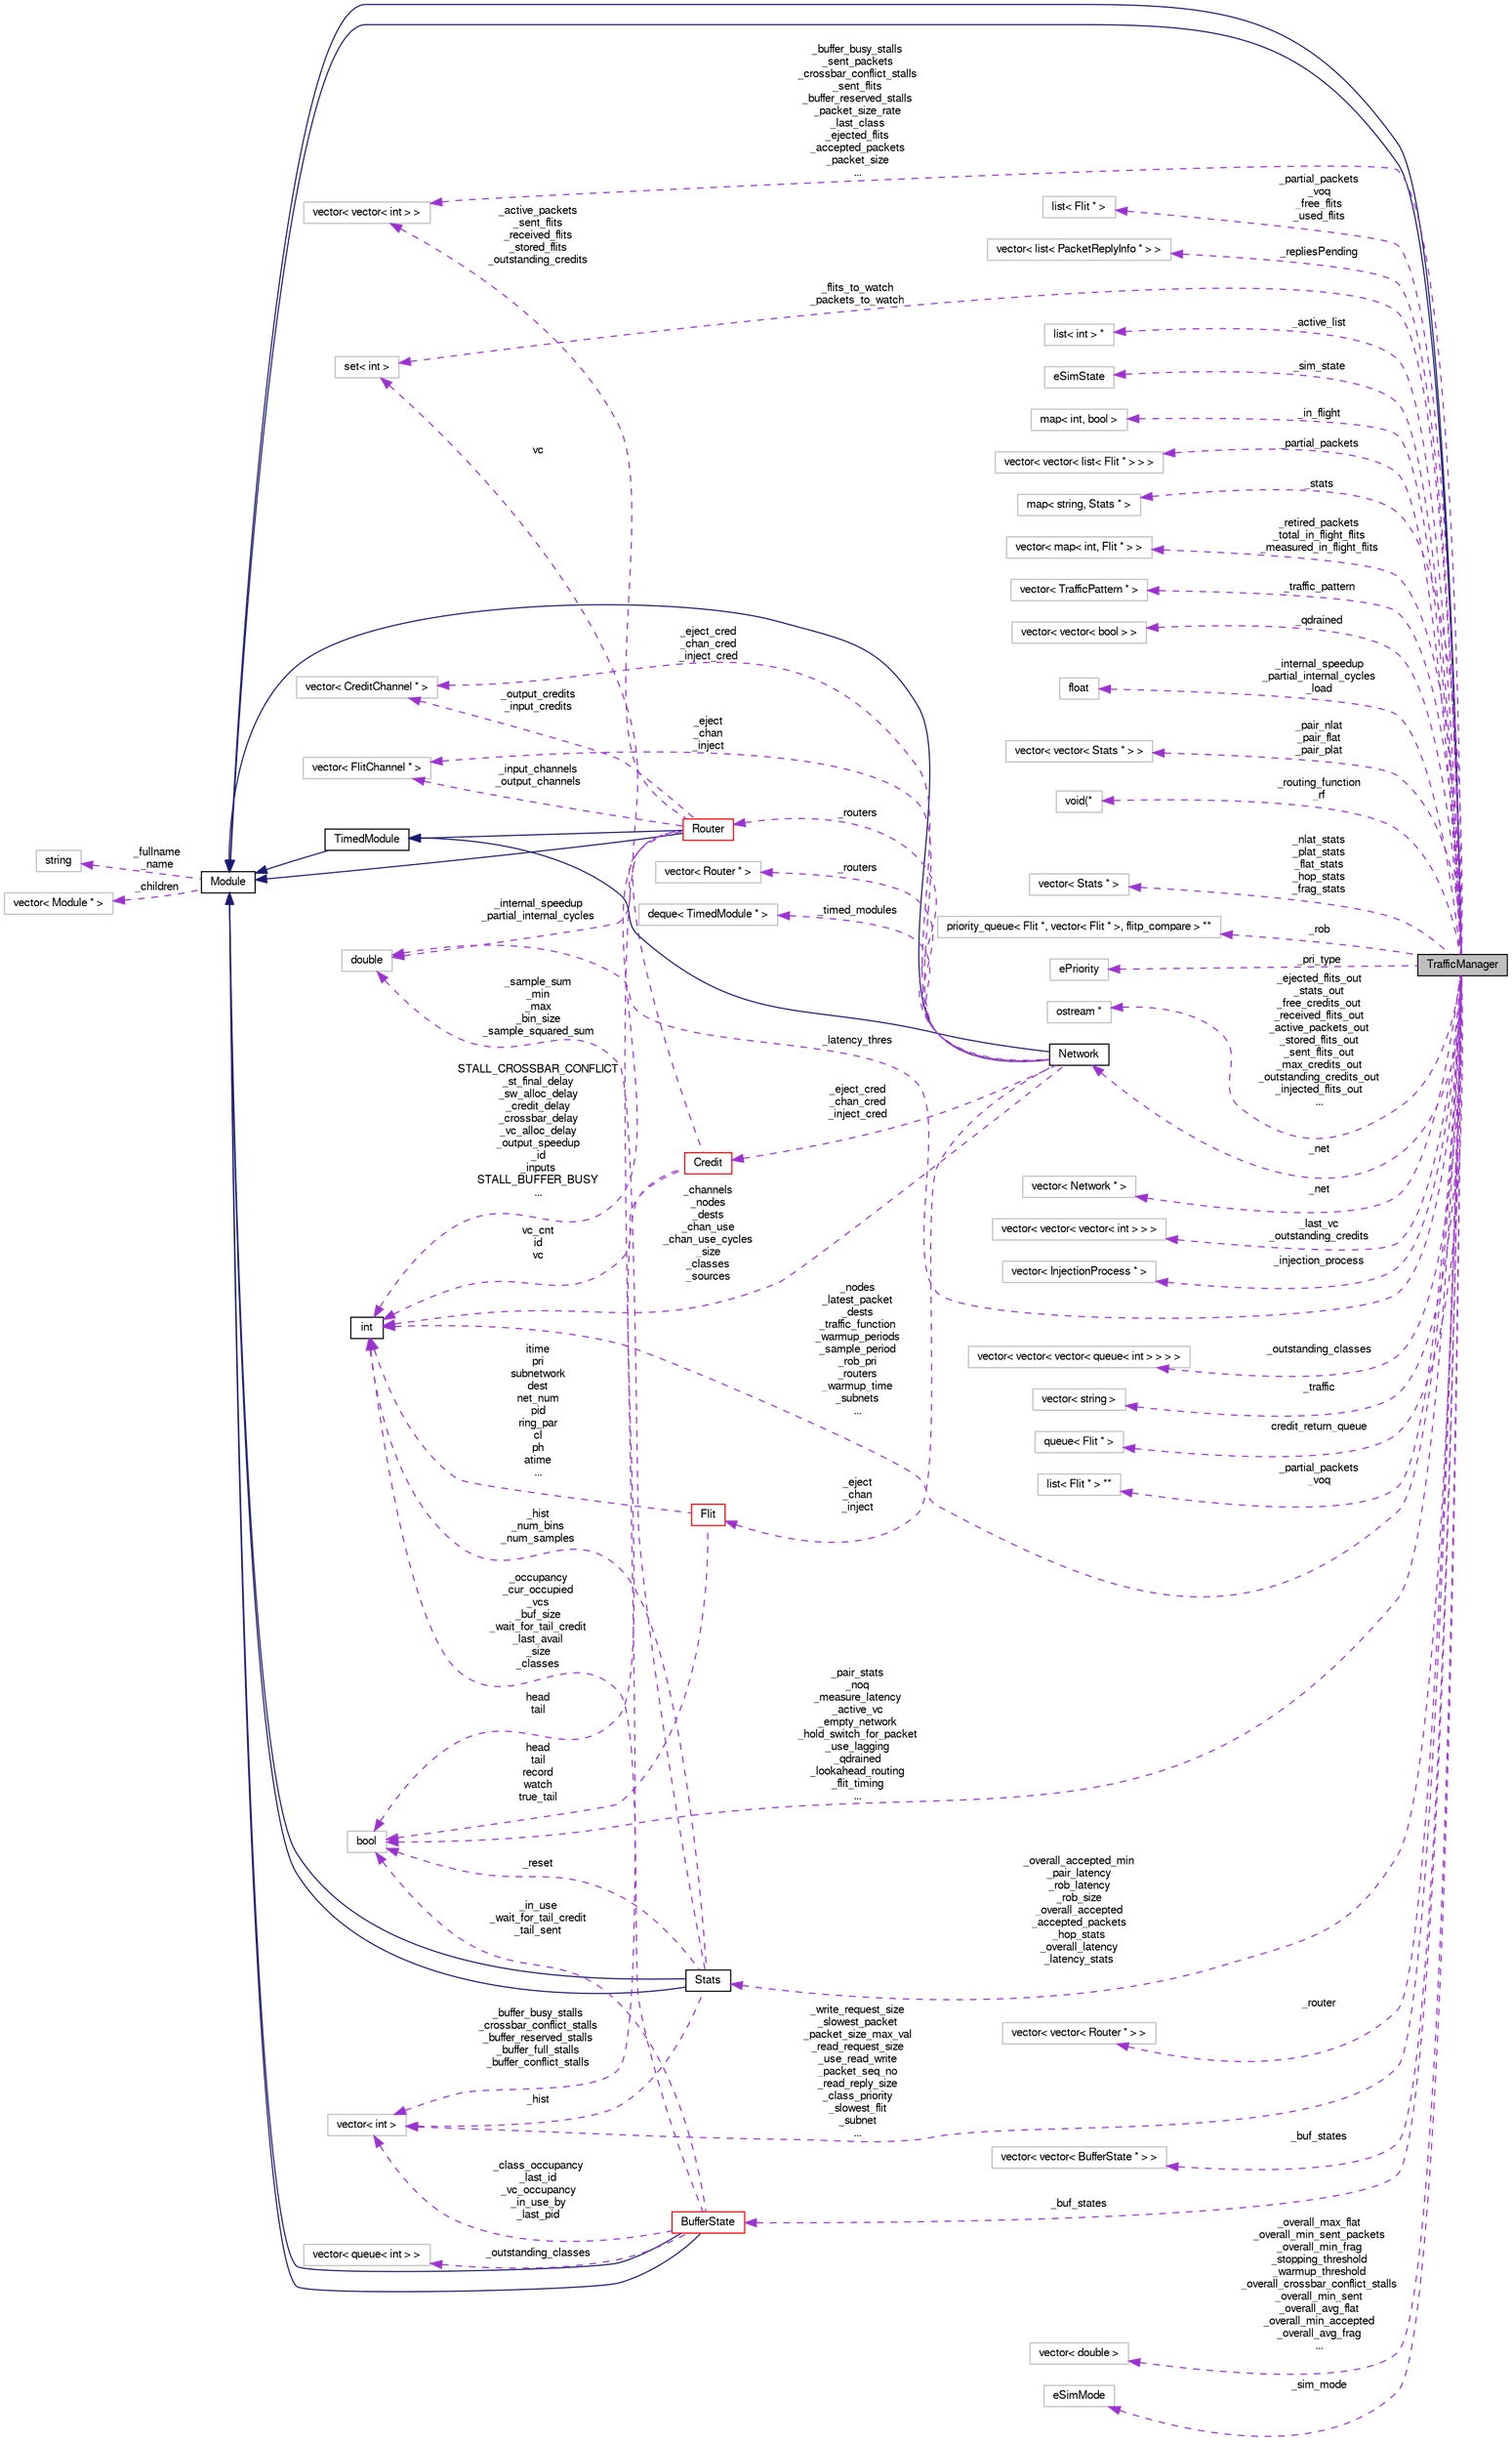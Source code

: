 digraph G
{
  bgcolor="transparent";
  edge [fontname="FreeSans",fontsize="10",labelfontname="FreeSans",labelfontsize="10"];
  node [fontname="FreeSans",fontsize="10",shape=record];
  rankdir=LR;
  Node1 [label="TrafficManager",height=0.2,width=0.4,color="black", fillcolor="grey75", style="filled" fontcolor="black"];
  Node2 -> Node1 [dir=back,color="midnightblue",fontsize="10",style="solid",fontname="FreeSans"];
  Node2 [label="Module",height=0.2,width=0.4,color="black",URL="$classModule.html"];
  Node3 -> Node2 [dir=back,color="darkorchid3",fontsize="10",style="dashed",label="_fullname\n_name",fontname="FreeSans"];
  Node3 [label="string",height=0.2,width=0.4,color="grey75"];
  Node4 -> Node2 [dir=back,color="darkorchid3",fontsize="10",style="dashed",label="_children",fontname="FreeSans"];
  Node4 [label="vector\< Module * \>",height=0.2,width=0.4,color="grey75"];
  Node2 -> Node1 [dir=back,color="midnightblue",fontsize="10",style="solid",fontname="FreeSans"];
  Node5 -> Node1 [dir=back,color="darkorchid3",fontsize="10",style="dashed",label="_buffer_busy_stalls\n_sent_packets\n_crossbar_conflict_stalls\n_sent_flits\n_buffer_reserved_stalls\n_packet_size_rate\n_last_class\n_ejected_flits\n_accepted_packets\n_packet_size\n...",fontname="FreeSans"];
  Node5 [label="vector\< vector\< int \> \>",height=0.2,width=0.4,color="grey75"];
  Node6 -> Node1 [dir=back,color="darkorchid3",fontsize="10",style="dashed",label="_partial_packets\n_voq\n_free_flits\n_used_flits",fontname="FreeSans"];
  Node6 [label="list\< Flit * \>",height=0.2,width=0.4,color="grey75"];
  Node7 -> Node1 [dir=back,color="darkorchid3",fontsize="10",style="dashed",label="_repliesPending",fontname="FreeSans"];
  Node7 [label="vector\< list\< PacketReplyInfo * \> \>",height=0.2,width=0.4,color="grey75"];
  Node8 -> Node1 [dir=back,color="darkorchid3",fontsize="10",style="dashed",label="_latency_thres",fontname="FreeSans"];
  Node8 [label="double",height=0.2,width=0.4,color="grey75"];
  Node9 -> Node1 [dir=back,color="darkorchid3",fontsize="10",style="dashed",label="_active_list",fontname="FreeSans"];
  Node9 [label="list\< int \> *",height=0.2,width=0.4,color="grey75"];
  Node10 -> Node1 [dir=back,color="darkorchid3",fontsize="10",style="dashed",label="_sim_state",fontname="FreeSans"];
  Node10 [label="eSimState",height=0.2,width=0.4,color="grey75"];
  Node11 -> Node1 [dir=back,color="darkorchid3",fontsize="10",style="dashed",label="_in_flight",fontname="FreeSans"];
  Node11 [label="map\< int, bool \>",height=0.2,width=0.4,color="grey75"];
  Node12 -> Node1 [dir=back,color="darkorchid3",fontsize="10",style="dashed",label="_partial_packets",fontname="FreeSans"];
  Node12 [label="vector\< vector\< list\< Flit * \> \> \>",height=0.2,width=0.4,color="grey75"];
  Node13 -> Node1 [dir=back,color="darkorchid3",fontsize="10",style="dashed",label="_stats",fontname="FreeSans"];
  Node13 [label="map\< string, Stats * \>",height=0.2,width=0.4,color="grey75"];
  Node14 -> Node1 [dir=back,color="darkorchid3",fontsize="10",style="dashed",label="_retired_packets\n_total_in_flight_flits\n_measured_in_flight_flits",fontname="FreeSans"];
  Node14 [label="vector\< map\< int, Flit * \> \>",height=0.2,width=0.4,color="grey75"];
  Node15 -> Node1 [dir=back,color="darkorchid3",fontsize="10",style="dashed",label="_traffic_pattern",fontname="FreeSans"];
  Node15 [label="vector\< TrafficPattern * \>",height=0.2,width=0.4,color="grey75"];
  Node16 -> Node1 [dir=back,color="darkorchid3",fontsize="10",style="dashed",label="_qdrained",fontname="FreeSans"];
  Node16 [label="vector\< vector\< bool \> \>",height=0.2,width=0.4,color="grey75"];
  Node17 -> Node1 [dir=back,color="darkorchid3",fontsize="10",style="dashed",label="_internal_speedup\n_partial_internal_cycles\n_load",fontname="FreeSans"];
  Node17 [label="float",height=0.2,width=0.4,color="grey75"];
  Node18 -> Node1 [dir=back,color="darkorchid3",fontsize="10",style="dashed",label="_pair_nlat\n_pair_flat\n_pair_plat",fontname="FreeSans"];
  Node18 [label="vector\< vector\< Stats * \> \>",height=0.2,width=0.4,color="grey75"];
  Node19 -> Node1 [dir=back,color="darkorchid3",fontsize="10",style="dashed",label="_routing_function\n_rf",fontname="FreeSans"];
  Node19 [label="void(*",height=0.2,width=0.4,color="grey75"];
  Node20 -> Node1 [dir=back,color="darkorchid3",fontsize="10",style="dashed",label="_nlat_stats\n_plat_stats\n_flat_stats\n_hop_stats\n_frag_stats",fontname="FreeSans"];
  Node20 [label="vector\< Stats * \>",height=0.2,width=0.4,color="grey75"];
  Node21 -> Node1 [dir=back,color="darkorchid3",fontsize="10",style="dashed",label="_rob",fontname="FreeSans"];
  Node21 [label="priority_queue\< Flit *, vector\< Flit * \>, flitp_compare \> **",height=0.2,width=0.4,color="grey75"];
  Node22 -> Node1 [dir=back,color="darkorchid3",fontsize="10",style="dashed",label="_pri_type",fontname="FreeSans"];
  Node22 [label="ePriority",height=0.2,width=0.4,color="grey75"];
  Node23 -> Node1 [dir=back,color="darkorchid3",fontsize="10",style="dashed",label="_ejected_flits_out\n_stats_out\n_free_credits_out\n_received_flits_out\n_active_packets_out\n_stored_flits_out\n_sent_flits_out\n_max_credits_out\n_outstanding_credits_out\n_injected_flits_out\n...",fontname="FreeSans"];
  Node23 [label="ostream *",height=0.2,width=0.4,color="grey75"];
  Node24 -> Node1 [dir=back,color="darkorchid3",fontsize="10",style="dashed",label="_flits_to_watch\n_packets_to_watch",fontname="FreeSans"];
  Node24 [label="set\< int \>",height=0.2,width=0.4,color="grey75"];
  Node25 -> Node1 [dir=back,color="darkorchid3",fontsize="10",style="dashed",label="_net",fontname="FreeSans"];
  Node25 [label="vector\< Network * \>",height=0.2,width=0.4,color="grey75"];
  Node26 -> Node1 [dir=back,color="darkorchid3",fontsize="10",style="dashed",label="_last_vc\n_outstanding_credits",fontname="FreeSans"];
  Node26 [label="vector\< vector\< vector\< int \> \> \>",height=0.2,width=0.4,color="grey75"];
  Node27 -> Node1 [dir=back,color="darkorchid3",fontsize="10",style="dashed",label="_injection_process",fontname="FreeSans"];
  Node27 [label="vector\< InjectionProcess * \>",height=0.2,width=0.4,color="grey75"];
  Node28 -> Node1 [dir=back,color="darkorchid3",fontsize="10",style="dashed",label="_nodes\n_latest_packet\n_dests\n_traffic_function\n_warmup_periods\n_sample_period\n_rob_pri\n_routers\n_warmup_time\n_subnets\n...",fontname="FreeSans"];
  Node28 [label="int",height=0.2,width=0.4,color="black",URL="$classint.html"];
  Node29 -> Node1 [dir=back,color="darkorchid3",fontsize="10",style="dashed",label="_outstanding_classes",fontname="FreeSans"];
  Node29 [label="vector\< vector\< vector\< queue\< int \> \> \> \>",height=0.2,width=0.4,color="grey75"];
  Node30 -> Node1 [dir=back,color="darkorchid3",fontsize="10",style="dashed",label="_traffic",fontname="FreeSans"];
  Node30 [label="vector\< string \>",height=0.2,width=0.4,color="grey75"];
  Node31 -> Node1 [dir=back,color="darkorchid3",fontsize="10",style="dashed",label="credit_return_queue",fontname="FreeSans"];
  Node31 [label="queue\< Flit * \>",height=0.2,width=0.4,color="grey75"];
  Node32 -> Node1 [dir=back,color="darkorchid3",fontsize="10",style="dashed",label="_partial_packets\n_voq",fontname="FreeSans"];
  Node32 [label="list\< Flit * \> **",height=0.2,width=0.4,color="grey75"];
  Node33 -> Node1 [dir=back,color="darkorchid3",fontsize="10",style="dashed",label="_pair_stats\n_noq\n_measure_latency\n_active_vc\n_empty_network\n_hold_switch_for_packet\n_use_lagging\n_qdrained\n_lookahead_routing\n_flit_timing\n...",fontname="FreeSans"];
  Node33 [label="bool",height=0.2,width=0.4,color="grey75"];
  Node34 -> Node1 [dir=back,color="darkorchid3",fontsize="10",style="dashed",label="_net",fontname="FreeSans"];
  Node34 [label="Network",height=0.2,width=0.4,color="black",URL="$classNetwork.html"];
  Node35 -> Node34 [dir=back,color="midnightblue",fontsize="10",style="solid",fontname="FreeSans"];
  Node35 [label="TimedModule",height=0.2,width=0.4,color="black",URL="$classTimedModule.html"];
  Node2 -> Node35 [dir=back,color="midnightblue",fontsize="10",style="solid",fontname="FreeSans"];
  Node2 -> Node34 [dir=back,color="midnightblue",fontsize="10",style="solid",fontname="FreeSans"];
  Node36 -> Node34 [dir=back,color="darkorchid3",fontsize="10",style="dashed",label="_eject\n_chan\n_inject",fontname="FreeSans"];
  Node36 [label="vector\< FlitChannel * \>",height=0.2,width=0.4,color="grey75"];
  Node37 -> Node34 [dir=back,color="darkorchid3",fontsize="10",style="dashed",label="_timed_modules",fontname="FreeSans"];
  Node37 [label="deque\< TimedModule * \>",height=0.2,width=0.4,color="grey75"];
  Node38 -> Node34 [dir=back,color="darkorchid3",fontsize="10",style="dashed",label="_eject_cred\n_chan_cred\n_inject_cred",fontname="FreeSans"];
  Node38 [label="Credit",height=0.2,width=0.4,color="red",URL="$classCredit.html"];
  Node24 -> Node38 [dir=back,color="darkorchid3",fontsize="10",style="dashed",label="vc",fontname="FreeSans"];
  Node28 -> Node38 [dir=back,color="darkorchid3",fontsize="10",style="dashed",label="vc_cnt\nid\nvc",fontname="FreeSans"];
  Node33 -> Node38 [dir=back,color="darkorchid3",fontsize="10",style="dashed",label="head\ntail",fontname="FreeSans"];
  Node39 -> Node34 [dir=back,color="darkorchid3",fontsize="10",style="dashed",label="_routers",fontname="FreeSans"];
  Node39 [label="Router",height=0.2,width=0.4,color="red",URL="$classRouter.html"];
  Node35 -> Node39 [dir=back,color="midnightblue",fontsize="10",style="solid",fontname="FreeSans"];
  Node2 -> Node39 [dir=back,color="midnightblue",fontsize="10",style="solid",fontname="FreeSans"];
  Node5 -> Node39 [dir=back,color="darkorchid3",fontsize="10",style="dashed",label="_active_packets\n_sent_flits\n_received_flits\n_stored_flits\n_outstanding_credits",fontname="FreeSans"];
  Node36 -> Node39 [dir=back,color="darkorchid3",fontsize="10",style="dashed",label="_input_channels\n_output_channels",fontname="FreeSans"];
  Node8 -> Node39 [dir=back,color="darkorchid3",fontsize="10",style="dashed",label="_internal_speedup\n_partial_internal_cycles",fontname="FreeSans"];
  Node28 -> Node39 [dir=back,color="darkorchid3",fontsize="10",style="dashed",label="STALL_CROSSBAR_CONFLICT\n_st_final_delay\n_sw_alloc_delay\n_credit_delay\n_crossbar_delay\n_vc_alloc_delay\n_output_speedup\n_id\n_inputs\nSTALL_BUFFER_BUSY\n...",fontname="FreeSans"];
  Node40 -> Node39 [dir=back,color="darkorchid3",fontsize="10",style="dashed",label="_buffer_busy_stalls\n_crossbar_conflict_stalls\n_buffer_reserved_stalls\n_buffer_full_stalls\n_buffer_conflict_stalls",fontname="FreeSans"];
  Node40 [label="vector\< int \>",height=0.2,width=0.4,color="grey75"];
  Node41 -> Node39 [dir=back,color="darkorchid3",fontsize="10",style="dashed",label="_output_credits\n_input_credits",fontname="FreeSans"];
  Node41 [label="vector\< CreditChannel * \>",height=0.2,width=0.4,color="grey75"];
  Node42 -> Node34 [dir=back,color="darkorchid3",fontsize="10",style="dashed",label="_routers",fontname="FreeSans"];
  Node42 [label="vector\< Router * \>",height=0.2,width=0.4,color="grey75"];
  Node28 -> Node34 [dir=back,color="darkorchid3",fontsize="10",style="dashed",label="_channels\n_nodes\n_dests\n_chan_use\n_chan_use_cycles\n_size\n_classes\n_sources",fontname="FreeSans"];
  Node41 -> Node34 [dir=back,color="darkorchid3",fontsize="10",style="dashed",label="_eject_cred\n_chan_cred\n_inject_cred",fontname="FreeSans"];
  Node43 -> Node34 [dir=back,color="darkorchid3",fontsize="10",style="dashed",label="_eject\n_chan\n_inject",fontname="FreeSans"];
  Node43 [label="Flit",height=0.2,width=0.4,color="red",URL="$structFlit.html"];
  Node28 -> Node43 [dir=back,color="darkorchid3",fontsize="10",style="dashed",label="itime\npri\nsubnetwork\ndest\nnet_num\npid\nring_par\ncl\nph\natime\n...",fontname="FreeSans"];
  Node33 -> Node43 [dir=back,color="darkorchid3",fontsize="10",style="dashed",label="head\ntail\nrecord\nwatch\ntrue_tail",fontname="FreeSans"];
  Node40 -> Node1 [dir=back,color="darkorchid3",fontsize="10",style="dashed",label="_write_request_size\n_slowest_packet\n_packet_size_max_val\n_read_request_size\n_use_read_write\n_packet_seq_no\n_read_reply_size\n_class_priority\n_slowest_flit\n_subnet\n...",fontname="FreeSans"];
  Node44 -> Node1 [dir=back,color="darkorchid3",fontsize="10",style="dashed",label="_router",fontname="FreeSans"];
  Node44 [label="vector\< vector\< Router * \> \>",height=0.2,width=0.4,color="grey75"];
  Node45 -> Node1 [dir=back,color="darkorchid3",fontsize="10",style="dashed",label="_overall_accepted_min\n_pair_latency\n_rob_latency\n_rob_size\n_overall_accepted\n_accepted_packets\n_hop_stats\n_overall_latency\n_latency_stats",fontname="FreeSans"];
  Node45 [label="Stats",height=0.2,width=0.4,color="black",URL="$classStats.html"];
  Node2 -> Node45 [dir=back,color="midnightblue",fontsize="10",style="solid",fontname="FreeSans"];
  Node2 -> Node45 [dir=back,color="midnightblue",fontsize="10",style="solid",fontname="FreeSans"];
  Node8 -> Node45 [dir=back,color="darkorchid3",fontsize="10",style="dashed",label="_sample_sum\n_min\n_max\n_bin_size\n_sample_squared_sum",fontname="FreeSans"];
  Node28 -> Node45 [dir=back,color="darkorchid3",fontsize="10",style="dashed",label="_hist\n_num_bins\n_num_samples",fontname="FreeSans"];
  Node33 -> Node45 [dir=back,color="darkorchid3",fontsize="10",style="dashed",label="_reset",fontname="FreeSans"];
  Node40 -> Node45 [dir=back,color="darkorchid3",fontsize="10",style="dashed",label="_hist",fontname="FreeSans"];
  Node46 -> Node1 [dir=back,color="darkorchid3",fontsize="10",style="dashed",label="_buf_states",fontname="FreeSans"];
  Node46 [label="vector\< vector\< BufferState * \> \>",height=0.2,width=0.4,color="grey75"];
  Node47 -> Node1 [dir=back,color="darkorchid3",fontsize="10",style="dashed",label="_buf_states",fontname="FreeSans"];
  Node47 [label="BufferState",height=0.2,width=0.4,color="red",URL="$classBufferState.html"];
  Node2 -> Node47 [dir=back,color="midnightblue",fontsize="10",style="solid",fontname="FreeSans"];
  Node2 -> Node47 [dir=back,color="midnightblue",fontsize="10",style="solid",fontname="FreeSans"];
  Node48 -> Node47 [dir=back,color="darkorchid3",fontsize="10",style="dashed",label="_outstanding_classes",fontname="FreeSans"];
  Node48 [label="vector\< queue\< int \> \>",height=0.2,width=0.4,color="grey75"];
  Node28 -> Node47 [dir=back,color="darkorchid3",fontsize="10",style="dashed",label="_occupancy\n_cur_occupied\n_vcs\n_buf_size\n_wait_for_tail_credit\n_last_avail\n_size\n_classes",fontname="FreeSans"];
  Node33 -> Node47 [dir=back,color="darkorchid3",fontsize="10",style="dashed",label="_in_use\n_wait_for_tail_credit\n_tail_sent",fontname="FreeSans"];
  Node40 -> Node47 [dir=back,color="darkorchid3",fontsize="10",style="dashed",label="_class_occupancy\n_last_id\n_vc_occupancy\n_in_use_by\n_last_pid",fontname="FreeSans"];
  Node49 -> Node1 [dir=back,color="darkorchid3",fontsize="10",style="dashed",label="_overall_max_flat\n_overall_min_sent_packets\n_overall_min_frag\n_stopping_threshold\n_warmup_threshold\n_overall_crossbar_conflict_stalls\n_overall_min_sent\n_overall_avg_flat\n_overall_min_accepted\n_overall_avg_frag\n...",fontname="FreeSans"];
  Node49 [label="vector\< double \>",height=0.2,width=0.4,color="grey75"];
  Node50 -> Node1 [dir=back,color="darkorchid3",fontsize="10",style="dashed",label="_sim_mode",fontname="FreeSans"];
  Node50 [label="eSimMode",height=0.2,width=0.4,color="grey75"];
}
